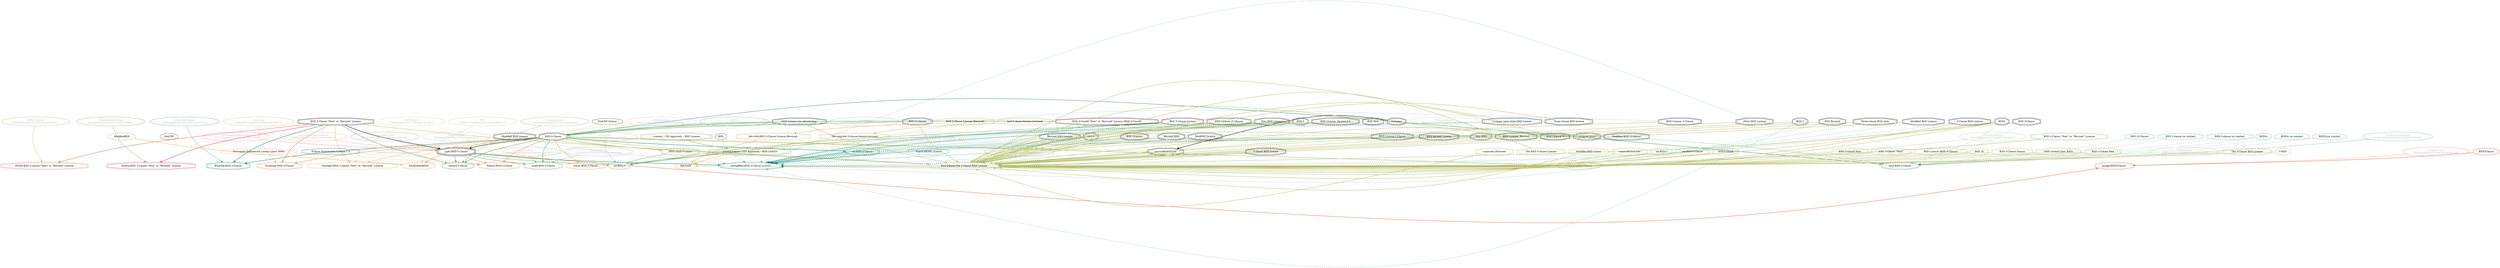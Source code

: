 strict digraph {
    node [shape=box];
    graph [splines=curved];
    518 [label="SPDXLicense\n803e722e6c114264df854935029d644d"
        ,fontcolor=gray
        ,color="#b8bf62"
        ,fillcolor="beige;1"
        ,shape=ellipse];
    519 [label="spdx:BSD-3-Clause"
        ,shape=tripleoctagon];
    520 [label="BSD-3-Clause"
        ,shape=doubleoctagon];
    521 [label="BSD 3-Clause \"New\" or \"Revised\" License"
        ,shape=doubleoctagon];
    3168 [label=NetCDF
         ,shape=octagon];
    3169 [label="NetCDF license"
         ,shape=octagon];
    4928 [label="OSILicense\ne7583f205996dbecff2d2f8ec11d367d"
         ,fontcolor=gray
         ,color="#78ab63"
         ,fillcolor="beige;1"
         ,shape=ellipse];
    4929 [label="osi:BSD-3"
         ,color="#78ab63"
         ,shape=doubleoctagon];
    4930 [label="BSD-3"
         ,shape=doubleoctagon];
    4931 [label="BSD 3-Clause License"
         ,shape=doubleoctagon];
    4932 [label="DEP5:BSD-3-clause"
         ,color="#78ab63"
         ,shape=doubleoctagon];
    4933 [label="Trove:License :: OSI Approved :: BSD License"
         ,color="#78ab63"
         ,shape=doubleoctagon];
    4934 [label="License :: OSI Approved :: BSD License"
         ,color="#78ab63"
         ,shape=doubleoctagon];
    4935 [label="Revised BSD License"
         ,shape=doubleoctagon];
    4936 [label="Modified BSD License"
         ,shape=doubleoctagon];
    4937 [label="New BSD License"
         ,shape=doubleoctagon];
    5500 [label="GoogleLicense\nf28f10d8f2fb41b77b415fc1446b1d84"
         ,fontcolor=gray
         ,color="#e06f45"
         ,fillcolor="beige;1"
         ,shape=ellipse];
    5501 [label="google:BSD3Clause"
         ,color="#e06f45"
         ,shape=doubleoctagon];
    5502 [label=BSD3Clause
         ,color="#e06f45"
         ,shape=doubleoctagon];
    5935 [label=BSD,shape=octagon];
    5977 [label="FedoraEntry\n7be9b88b5be81b9ba2dc97a88cfcb521"
         ,fontcolor=gray
         ,color="#e09d4b"
         ,fillcolor="beige;1"
         ,shape=ellipse];
    5978 [label="Fedora:BSD-3-Clause"
         ,color="#e09d4b"
         ,shape=doubleoctagon];
    5979 [label="BSD License (no advertising)"
         ,shape=doubleoctagon];
    5980 [label="Metasploit Framework License (post 2006)"
         ,color="#e09d4b"
         ,shape=octagon];
    5981 [label="Eclipse Distribution License 1.0"
         ,shape=octagon];
    8779 [label="BlueOakCouncil\nca08ba6bfd29fb3db0c22b169475474c"
         ,fontcolor=gray
         ,color="#00876c"
         ,fillcolor="beige;1"
         ,shape=ellipse];
    8780 [label="BlueOak:BSD-3-Clause"
         ,color="#00876c"
         ,shape=doubleoctagon];
    9772 [label="OSADLRule\n61ea42fd0e80f16dd345e96e69b3cb78"
         ,fontcolor=gray
         ,color="#58a066"
         ,fillcolor="beige;1"
         ,shape=ellipse];
    9773 [label="osadl:BSD-3-Clause"
         ,color="#58a066"
         ,shape=doubleoctagon];
    9910 [label="OSADLMatrix\n1a10fa1dd11f0c0e594b52285d554edf"
         ,fontcolor=gray
         ,color="#58a066"
         ,fillcolor="beige;1"
         ,shape=ellipse];
    10426 [label="FSF\n8ac60c775fdb892cae2b9ee06688d171"
          ,fontcolor=gray
          ,color="#deb256"
          ,fillcolor="beige;1"
          ,shape=ellipse];
    10427 [label="fsf:ModifiedBSD"
          ,color="#deb256"
          ,shape=doubleoctagon];
    10428 [label=ModifiedBSD
          ,color="#deb256"
          ,shape=doubleoctagon];
    10976 [label="ChooseALicense\nceba2a64f023e0bb3f758c194aebe56e"
          ,fontcolor=gray
          ,color="#58a066"
          ,fillcolor="beige;1"
          ,shape=ellipse];
    10977 [label="cal:bsd-3-clause"
          ,color="#58a066"
          ,shape=doubleoctagon];
    12955 [label="ScancodeData\n8898cd1986367d209cefc7c8a59080a6"
          ,fontcolor=gray
          ,color="#dac767"
          ,fillcolor="beige;1"
          ,shape=ellipse];
    12956 [label="scancode:bsd-new"
          ,shape=doubleoctagon];
    12957 [label="bsd-new"
          ,shape=doubleoctagon];
    26879 [label="Fossology\n5adee599718028b833269b1d814f07a0"
          ,fontcolor=gray
          ,color="#e18745"
          ,fillcolor="beige;1"
          ,shape=ellipse];
    26880 [label="fossology:BSD-3-Clause"
          ,color="#e18745"
          ,shape=doubleoctagon];
    28346 [label="OKFN\n8dea1cf49ca46395a559a5ab499d23ba"
          ,fontcolor=gray
          ,color="#379469"
          ,fillcolor="beige;1"
          ,shape=ellipse];
    28347 [label="BSD 3-Clause \"New\" or \"Revised\" License (BSD-3-Clause)"
          ,shape=doubleoctagon];
    28619 [label="OrtLicenseCategorization\n7077c53aba646c8bde4b2f1850c760ff"
          ,fontcolor=gray
          ,color="#dc574a"
          ,fillcolor="beige;1"
          ,shape=ellipse];
    35472 [label="OrtLicenseCategorization\nf93ff0fdd8a0827196614d480afe5639"
          ,fontcolor=gray
          ,color="#e18745"
          ,fillcolor="beige;1"
          ,shape=ellipse];
    36560 [label="CavilLicenseChange\n47d94cb0942906a98d7e4ea6324850fb"
          ,fontcolor=gray
          ,color="#379469"
          ,fillcolor="beige;1"
          ,shape=ellipse];
    36561 [label="cavil:BSD-3-Clause"
          ,color="#379469"
          ,shape=doubleoctagon];
    36562 [label="BSD (3-Clause)"
          ,color="#379469"
          ,shape=octagon];
    36563 [label="BSD 3-Clause"
          ,shape=doubleoctagon];
    36564 [label="BSD 3-clause (or similar)"
          ,color="#379469"
          ,shape=octagon];
    36565 [label="BSD-3-clause (or similar)"
          ,color="#379469"
          ,shape=octagon];
    36566 [label=BSD3
          ,shape=doubleoctagon];
    36567 [label=BSD3c
          ,color="#379469"
          ,shape=octagon];
    36568 [label="BSD3c (or similar)"
          ,color="#379469"
          ,shape=octagon];
    36569 [label="BSD3c(or similar)"
          ,color="#379469"
          ,shape=octagon];
    39366 [label="MetaeffektLicense\naa40973e31efa9e5e94b3bb8ad8bb963"
          ,fontcolor=gray
          ,color="#00876c"
          ,fillcolor="beige;1"
          ,shape=ellipse];
    39367 [label="metaeffekt:BSD 3-Clause License"
          ,color="#00876c"
          ,shape=doubleoctagon];
    39368 [label="3-Clause BSD License"
          ,shape=doubleoctagon];
    39369 [label="3-clause BSD"
          ,shape=doubleoctagon];
    39370 [label="Three-clause BSD-style"
          ,shape=doubleoctagon];
    39371 [label=bsd_3
          ,shape=doubleoctagon];
    39372 [label="Modified BSD Licence"
          ,shape=doubleoctagon];
    39373 [label="Modified BSD (3-clause)"
          ,shape=doubleoctagon];
    39374 [label="BSD New"
          ,shape=doubleoctagon];
    39375 [label="New BSD"
          ,shape=doubleoctagon];
    39376 [label="(New) BSD License"
          ,shape=doubleoctagon];
    39377 [label="Revised BSD"
          ,shape=doubleoctagon];
    39378 [label="3-clause (new-style) BSD license"
          ,shape=doubleoctagon];
    39379 [label="BSD (3-point)"
          ,shape=doubleoctagon];
    39380 [label="BSD 3"
          ,shape=doubleoctagon];
    39381 [label="BSD Licence 3"
          ,shape=doubleoctagon];
    39382 [label="BSD License (3-Clause)"
          ,shape=doubleoctagon];
    39383 [label="BSD License 3 Clause"
          ,shape=doubleoctagon];
    39384 [label="BSD License, 3-Clause"
          ,shape=doubleoctagon];
    39385 [label="BSD License, Revised"
          ,shape=doubleoctagon];
    39386 [label="BSD License, Version 3.0"
          ,shape=doubleoctagon];
    39387 [label="BSD revised License"
          ,shape=doubleoctagon];
    39388 [label="BSD Revised"
          ,shape=doubleoctagon];
    39389 [label="NewBSD Licence"
          ,shape=doubleoctagon];
    39390 [label="Three clause BSD license"
          ,shape=doubleoctagon];
    39391 [label="TinySCHEME License"
          ,color="#00876c"
          ,shape=octagon];
    39392 [label="3 clause BSD license"
          ,shape=doubleoctagon];
    39393 [label="osi:BSD-3-Clause"
          ,color="#00876c"
          ,shape=doubleoctagon];
    50060 [label="HermineLicense\nee2a5ce1f3c5ad43058f5765a5d61382"
          ,fontcolor=gray
          ,color="#dc574a"
          ,fillcolor="beige;1"
          ,shape=ellipse];
    50223 [label="WarprLicense\n76a99aaa775159fec778e78ef5ce5b2c"
          ,fontcolor=gray
          ,color="#e09d4b"
          ,fillcolor="beige;1"
          ,shape=ellipse];
    50224 [label="warpr:BSD-3-Clause"
          ,color="#e09d4b"
          ,shape=doubleoctagon];
    50450 [label="FossLicense\nf29dccc4a91340a826de755c7d16dcd7"
          ,fontcolor=gray
          ,color="#b8bf62"
          ,fillcolor="beige;1"
          ,shape=ellipse];
    50451 [label="foss-license:The 3-Clause BSD License"
          ,color="#b8bf62"
          ,shape=doubleoctagon];
    50452 [label="The 3-Clause BSD License"
          ,color="#b8bf62"
          ,shape=doubleoctagon];
    50453 [label="3-BSD"
          ,color="#b8bf62"
          ,shape=doubleoctagon];
    50454 [label="BSD (3 clause)"
          ,shape=doubleoctagon];
    50455 [label="scancode://bsd-new"
          ,color="#b8bf62"
          ,shape=doubleoctagon];
    50456 [label="The BSD-3-clause License"
          ,color="#b8bf62"
          ,shape=doubleoctagon];
    50457 [label="Modified BSD Licens"
          ,color="#b8bf62"
          ,shape=doubleoctagon];
    50458 [label="scancode:bsd-new"
          ,color="#b8bf62"
          ,shape=doubleoctagon];
    50459 [label="osi:BSD-3"
          ,color="#b8bf62"
          ,shape=doubleoctagon];
    50460 [label="osi:BSD-3-Clause"
          ,color="#b8bf62"
          ,shape=doubleoctagon];
    50461 [label="BSD3-clause"
          ,color="#b8bf62"
          ,shape=doubleoctagon];
    50462 [label="BSD-3-clause New"
          ,color="#b8bf62"
          ,shape=doubleoctagon];
    50463 [label="BSD 3-Clause \"New\""
          ,color="#b8bf62"
          ,shape=doubleoctagon];
    50464 [label="BSD License (BSD-3-Clause)"
          ,color="#b8bf62"
          ,shape=doubleoctagon];
    50465 [label="BSD 3C"
          ,color="#b8bf62"
          ,shape=doubleoctagon];
    50466 [label="BSD-3-Clause license"
          ,color="#b8bf62"
          ,shape=doubleoctagon];
    50467 [label="BSD License (new BSD)"
          ,color="#b8bf62"
          ,shape=doubleoctagon];
    50468 [label="BSD 3-Clause New"
          ,color="#b8bf62"
          ,shape=doubleoctagon];
    51051 [label="FOSSLight\n77bca45c8df764e77c6eeff8142799cd"
          ,fontcolor=gray
          ,color="#dac767"
          ,fillcolor="beige;1"
          ,shape=ellipse];
    51052 [label="fosslight:BSD 3-clause \"New\" or \"Revised\" License"
          ,color="#dac767"
          ,shape=doubleoctagon];
    51354 [label="HitachiOpenLicense\nb6aa8f5237bd973c5f14703a57fbaad1"
          ,fontcolor=gray
          ,color="#d43d51"
          ,fillcolor="beige;1"
          ,shape=ellipse];
    51355 [label="hitachi:BSD 3-Clause \"New\" or \"Revised\" License"
          ,color="#d43d51"
          ,shape=doubleoctagon];
    54345 [label="EclipseLicense\n8c0c75fe6dabaf7d76e596184606fc7f"
          ,fontcolor=gray
          ,color="#98b561"
          ,fillcolor="beige;1"
          ,shape=ellipse];
    54346 [label="eclipse:BSD-3-Clause"
          ,color="#98b561"
          ,shape=doubleoctagon];
    54347 [label="BSD 3-Clause “New” or “Revised” License"
          ,color="#98b561"
          ,shape=doubleoctagon];
    54498 [label="ifrOSS License\ne9990d65ce842d7c9707f7fca39a0e12"
          ,fontcolor=gray
          ,color="#e06f45"
          ,fillcolor="beige;1"
          ,shape=ellipse];
    54499 [label="ifrOSS:BSD 3-clause \"New\" or \"Revised\" License"
          ,color="#e06f45"
          ,shape=doubleoctagon];
    56149 [label="TLDRNaming\n27ce4cebbf688cb5a4efbe7649f4f888"
          ,fontcolor=gray
          ,color="#deb256"
          ,fillcolor="beige;1"
          ,shape=ellipse];
    56150 [label="tldr:bsd3"
          ,color="#deb256"
          ,shape=doubleoctagon];
    56151 [label="tldr-slug:bsd-3-clause-license-(revised)"
          ,color="#deb256"
          ,shape=doubleoctagon];
    56152 [label="bsd-3-clause-license-(revised)"
          ,color="#deb256"
          ,shape=doubleoctagon];
    56153 [label="tldr-title:BSD 3-Clause License (Revised)"
          ,color="#deb256"
          ,shape=doubleoctagon];
    56154 [label="BSD 3-Clause License (Revised)"
          ,color="#deb256"
          ,shape=doubleoctagon];
    58451 [label="Curation\n928787512490b4c40b8fb9333fbc78d7"
          ,fontcolor=gray
          ,color="#78ab63"
          ,fillcolor="beige;1"
          ,shape=ellipse];
    518 -> 519 [weight=0.5
               ,color="#b8bf62"];
    519 -> 4929 [style=bold
                ,arrowhead=vee
                ,weight=0.7
                ,color="#78ab63"];
    519 -> 5501 [style=bold
                ,arrowhead=vee
                ,weight=0.7
                ,color="#e06f45"];
    519 -> 5978 [style=bold
                ,arrowhead=vee
                ,weight=0.7
                ,color="#e09d4b"];
    519 -> 9773 [style=bold
                ,arrowhead=vee
                ,weight=0.7
                ,color="#58a066"];
    519 -> 10427 [style=dashed
                 ,arrowhead=vee
                 ,weight=0.5
                 ,color="#deb256"];
    519 -> 10977 [style=bold
                 ,arrowhead=vee
                 ,weight=0.7
                 ,color="#58a066"];
    519 -> 39367 [style=bold
                 ,arrowhead=vee
                 ,weight=0.7
                 ,color="#00876c"];
    520 -> 519 [style=bold
               ,arrowhead=vee
               ,weight=0.7];
    520 -> 4932 [style=bold
                ,arrowhead=vee
                ,weight=0.7
                ,color="#78ab63"];
    520 -> 5978 [style=bold
                ,arrowhead=vee
                ,weight=0.7
                ,color="#e09d4b"];
    520 -> 8780 [style=bold
                ,arrowhead=vee
                ,weight=0.7
                ,color="#00876c"];
    520 -> 9773 [style=bold
                ,arrowhead=vee
                ,weight=0.7
                ,color="#58a066"];
    520 -> 10977 [style=bold
                 ,arrowhead=vee
                 ,weight=0.7
                 ,color="#58a066"];
    520 -> 12956 [style=bold
                 ,arrowhead=vee
                 ,weight=0.7
                 ,color="#dac767"];
    520 -> 26880 [style=bold
                 ,arrowhead=vee
                 ,weight=0.7
                 ,color="#e18745"];
    520 -> 36561 [style=bold
                 ,arrowhead=vee
                 ,weight=0.7
                 ,color="#379469"];
    520 -> 36561 [style=bold
                 ,arrowhead=vee
                 ,weight=0.7
                 ,color="#379469"];
    520 -> 39393 [style=bold
                 ,arrowhead=vee
                 ,weight=0.7
                 ,color="#00876c"];
    520 -> 50224 [style=bold
                 ,arrowhead=vee
                 ,weight=0.7
                 ,color="#e09d4b"];
    520 -> 50451 [style=bold
                 ,arrowhead=vee
                 ,weight=0.7
                 ,color="#b8bf62"];
    520 -> 51052 [style=bold
                 ,arrowhead=vee
                 ,weight=0.7
                 ,color="#dac767"];
    520 -> 54346 [style=bold
                 ,arrowhead=vee
                 ,weight=0.7
                 ,color="#98b561"];
    521 -> 519 [style=bold
               ,arrowhead=vee
               ,weight=0.7];
    521 -> 8780 [style=bold
                ,arrowhead=vee
                ,weight=0.7
                ,color="#00876c"];
    521 -> 10977 [style=bold
                 ,arrowhead=vee
                 ,weight=0.7
                 ,color="#58a066"];
    521 -> 26880 [style=bold
                 ,arrowhead=vee
                 ,weight=0.7
                 ,color="#e18745"];
    521 -> 50451 [style=bold
                 ,arrowhead=vee
                 ,weight=0.7
                 ,color="#b8bf62"];
    521 -> 51052 [style=bold
                 ,arrowhead=vee
                 ,weight=0.7
                 ,color="#dac767"];
    521 -> 51355 [style=bold
                 ,arrowhead=vee
                 ,weight=0.7
                 ,color="#d43d51"];
    521 -> 54499 [style=bold
                 ,arrowhead=vee
                 ,weight=0.7
                 ,color="#e06f45"];
    521 -> 54499 [style=bold
                 ,arrowhead=vee
                 ,weight=0.7
                 ,color="#e06f45"];
    3168 -> 5978 [style=dashed
                 ,arrowhead=vee
                 ,weight=0.5
                 ,color="#e09d4b"];
    3169 -> 5978 [style=dashed
                 ,arrowhead=vee
                 ,weight=0.5
                 ,color="#e09d4b"];
    4928 -> 4929 [weight=0.5
                 ,color="#78ab63"];
    4930 -> 4929 [style=bold
                 ,arrowhead=vee
                 ,weight=0.7
                 ,color="#78ab63"];
    4930 -> 36561 [style=dashed
                  ,arrowhead=vee
                  ,weight=0.5
                  ,color="#379469"];
    4930 -> 39367 [style=dashed
                  ,arrowhead=vee
                  ,weight=0.5
                  ,color="#00876c"];
    4930 -> 50451 [style=bold
                  ,arrowhead=vee
                  ,weight=0.7
                  ,color="#b8bf62"];
    4931 -> 4929 [style=bold
                 ,arrowhead=vee
                 ,weight=0.7
                 ,color="#78ab63"];
    4931 -> 39367 [style=bold
                  ,arrowhead=vee
                  ,weight=0.7
                  ,color="#00876c"];
    4931 -> 50451 [style=bold
                  ,arrowhead=vee
                  ,weight=0.7
                  ,color="#b8bf62"];
    4932 -> 4929 [style=bold
                 ,arrowhead=vee
                 ,weight=0.7
                 ,color="#78ab63"];
    4933 -> 4929 [style=bold
                 ,arrowhead=vee
                 ,weight=0.7
                 ,color="#78ab63"];
    4934 -> 4933 [style=bold
                 ,arrowhead=vee
                 ,weight=0.7
                 ,color="#78ab63"];
    4935 -> 4929 [style=dashed
                 ,arrowhead=vee
                 ,weight=0.5
                 ,color="#78ab63"];
    4935 -> 50451 [style=bold
                  ,arrowhead=vee
                  ,weight=0.7
                  ,color="#b8bf62"];
    4936 -> 4929 [style=dashed
                 ,arrowhead=vee
                 ,weight=0.5
                 ,color="#78ab63"];
    4936 -> 10427 [style=bold
                  ,arrowhead=vee
                  ,weight=0.7
                  ,color="#deb256"];
    4936 -> 10977 [style=dashed
                  ,arrowhead=vee
                  ,weight=0.5
                  ,color="#58a066"];
    4936 -> 39367 [style=dashed
                  ,arrowhead=vee
                  ,weight=0.5
                  ,color="#00876c"];
    4936 -> 50451 [style=bold
                  ,arrowhead=vee
                  ,weight=0.7
                  ,color="#b8bf62"];
    4937 -> 4929 [style=dashed
                 ,arrowhead=vee
                 ,weight=0.5
                 ,color="#78ab63"];
    4937 -> 36561 [style=dashed
                  ,arrowhead=vee
                  ,weight=0.5
                  ,color="#379469"];
    4937 -> 39367 [style=dashed
                  ,arrowhead=vee
                  ,weight=0.5
                  ,color="#00876c"];
    4937 -> 50451 [style=bold
                  ,arrowhead=vee
                  ,weight=0.7
                  ,color="#b8bf62"];
    5500 -> 5501 [weight=0.5
                 ,color="#e06f45"];
    5502 -> 5501 [style=bold
                 ,arrowhead=vee
                 ,weight=0.7
                 ,color="#e06f45"];
    5935 -> 5978 [style=dashed
                 ,arrowhead=vee
                 ,weight=0.5
                 ,color="#e09d4b"];
    5935 -> 39367 [style=dashed
                  ,arrowhead=vee
                  ,weight=0.5
                  ,color="#00876c"];
    5977 -> 5978 [weight=0.5
                 ,color="#e09d4b"];
    5979 -> 520 [style=bold
                ,arrowhead=vee
                ,weight=0.7
                ,color="#78ab63"];
    5979 -> 5978 [style=dashed
                 ,arrowhead=vee
                 ,weight=0.5
                 ,color="#e09d4b"];
    5979 -> 50451 [style=bold
                  ,arrowhead=vee
                  ,weight=0.7
                  ,color="#b8bf62"];
    5980 -> 5978 [style=dashed
                 ,arrowhead=vee
                 ,weight=0.5
                 ,color="#e09d4b"];
    5981 -> 5978 [style=dashed
                 ,arrowhead=vee
                 ,weight=0.5
                 ,color="#e09d4b"];
    8779 -> 8780 [weight=0.5
                 ,color="#00876c"];
    9772 -> 9773 [weight=0.5
                 ,color="#58a066"];
    9910 -> 9773 [weight=0.5
                 ,color="#58a066"];
    10426 -> 10427 [weight=0.5
                   ,color="#deb256"];
    10428 -> 10427 [style=bold
                   ,arrowhead=vee
                   ,weight=0.7
                   ,color="#deb256"];
    10976 -> 10977 [weight=0.5
                   ,color="#58a066"];
    12955 -> 12956 [weight=0.5
                   ,color="#dac767"];
    12956 -> 39367 [style=dashed
                   ,arrowhead=vee
                   ,weight=0.5
                   ,color="#00876c"];
    12956 -> 50451 [style=bold
                   ,arrowhead=vee
                   ,weight=0.7
                   ,color="#b8bf62"];
    12957 -> 12956 [style=bold
                   ,arrowhead=vee
                   ,weight=0.7];
    26879 -> 26880 [weight=0.5
                   ,color="#e18745"];
    28346 -> 520 [weight=0.5
                 ,color="#379469"];
    28347 -> 520 [style=bold
                 ,arrowhead=vee
                 ,weight=0.7
                 ,color="#379469"];
    28347 -> 50451 [style=bold
                   ,arrowhead=vee
                   ,weight=0.7
                   ,color="#b8bf62"];
    28619 -> 519 [weight=0.5
                 ,color="#dc574a"];
    35472 -> 519 [weight=0.5
                 ,color="#e18745"];
    36560 -> 36561 [weight=0.5
                   ,color="#379469"];
    36562 -> 36561 [style=dashed
                   ,arrowhead=vee
                   ,weight=0.5
                   ,color="#379469"];
    36563 -> 36561 [style=dashed
                   ,arrowhead=vee
                   ,weight=0.5
                   ,color="#379469"];
    36563 -> 50451 [style=bold
                   ,arrowhead=vee
                   ,weight=0.7
                   ,color="#b8bf62"];
    36564 -> 36561 [style=dashed
                   ,arrowhead=vee
                   ,weight=0.5
                   ,color="#379469"];
    36565 -> 36561 [style=dashed
                   ,arrowhead=vee
                   ,weight=0.5
                   ,color="#379469"];
    36566 -> 36561 [style=dashed
                   ,arrowhead=vee
                   ,weight=0.5
                   ,color="#379469"];
    36566 -> 39367 [style=dashed
                   ,arrowhead=vee
                   ,weight=0.5
                   ,color="#00876c"];
    36566 -> 50451 [style=bold
                   ,arrowhead=vee
                   ,weight=0.7
                   ,color="#b8bf62"];
    36566 -> 56150 [style=bold
                   ,arrowhead=vee
                   ,weight=0.7
                   ,color="#deb256"];
    36567 -> 36561 [style=dashed
                   ,arrowhead=vee
                   ,weight=0.5
                   ,color="#379469"];
    36568 -> 36561 [style=dashed
                   ,arrowhead=vee
                   ,weight=0.5
                   ,color="#379469"];
    36569 -> 36561 [style=dashed
                   ,arrowhead=vee
                   ,weight=0.5
                   ,color="#379469"];
    39366 -> 39367 [weight=0.5
                   ,color="#00876c"];
    39368 -> 39367 [style=dashed
                   ,arrowhead=vee
                   ,weight=0.5
                   ,color="#00876c"];
    39368 -> 50451 [style=bold
                   ,arrowhead=vee
                   ,weight=0.7
                   ,color="#b8bf62"];
    39369 -> 39367 [style=dashed
                   ,arrowhead=vee
                   ,weight=0.5
                   ,color="#00876c"];
    39369 -> 50451 [style=bold
                   ,arrowhead=vee
                   ,weight=0.7
                   ,color="#b8bf62"];
    39370 -> 39367 [style=dashed
                   ,arrowhead=vee
                   ,weight=0.5
                   ,color="#00876c"];
    39370 -> 50451 [style=bold
                   ,arrowhead=vee
                   ,weight=0.7
                   ,color="#b8bf62"];
    39371 -> 39367 [style=dashed
                   ,arrowhead=vee
                   ,weight=0.5
                   ,color="#00876c"];
    39371 -> 50451 [style=bold
                   ,arrowhead=vee
                   ,weight=0.7
                   ,color="#b8bf62"];
    39372 -> 39367 [style=dashed
                   ,arrowhead=vee
                   ,weight=0.5
                   ,color="#00876c"];
    39372 -> 50451 [style=bold
                   ,arrowhead=vee
                   ,weight=0.7
                   ,color="#b8bf62"];
    39373 -> 39367 [style=dashed
                   ,arrowhead=vee
                   ,weight=0.5
                   ,color="#00876c"];
    39373 -> 50451 [style=bold
                   ,arrowhead=vee
                   ,weight=0.7
                   ,color="#b8bf62"];
    39374 -> 39367 [style=dashed
                   ,arrowhead=vee
                   ,weight=0.5
                   ,color="#00876c"];
    39374 -> 50451 [style=bold
                   ,arrowhead=vee
                   ,weight=0.7
                   ,color="#b8bf62"];
    39375 -> 39367 [style=dashed
                   ,arrowhead=vee
                   ,weight=0.5
                   ,color="#00876c"];
    39375 -> 50451 [style=bold
                   ,arrowhead=vee
                   ,weight=0.7
                   ,color="#b8bf62"];
    39376 -> 39367 [style=dashed
                   ,arrowhead=vee
                   ,weight=0.5
                   ,color="#00876c"];
    39376 -> 50451 [style=bold
                   ,arrowhead=vee
                   ,weight=0.7
                   ,color="#b8bf62"];
    39377 -> 39367 [style=dashed
                   ,arrowhead=vee
                   ,weight=0.5
                   ,color="#00876c"];
    39377 -> 50451 [style=bold
                   ,arrowhead=vee
                   ,weight=0.7
                   ,color="#b8bf62"];
    39378 -> 39367 [style=dashed
                   ,arrowhead=vee
                   ,weight=0.5
                   ,color="#00876c"];
    39378 -> 50451 [style=bold
                   ,arrowhead=vee
                   ,weight=0.7
                   ,color="#b8bf62"];
    39379 -> 39367 [style=dashed
                   ,arrowhead=vee
                   ,weight=0.5
                   ,color="#00876c"];
    39379 -> 50451 [style=bold
                   ,arrowhead=vee
                   ,weight=0.7
                   ,color="#b8bf62"];
    39380 -> 39367 [style=dashed
                   ,arrowhead=vee
                   ,weight=0.5
                   ,color="#00876c"];
    39380 -> 50451 [style=bold
                   ,arrowhead=vee
                   ,weight=0.7
                   ,color="#b8bf62"];
    39381 -> 39367 [style=dashed
                   ,arrowhead=vee
                   ,weight=0.5
                   ,color="#00876c"];
    39381 -> 50451 [style=bold
                   ,arrowhead=vee
                   ,weight=0.7
                   ,color="#b8bf62"];
    39382 -> 39367 [style=dashed
                   ,arrowhead=vee
                   ,weight=0.5
                   ,color="#00876c"];
    39382 -> 50451 [style=bold
                   ,arrowhead=vee
                   ,weight=0.7
                   ,color="#b8bf62"];
    39383 -> 39367 [style=dashed
                   ,arrowhead=vee
                   ,weight=0.5
                   ,color="#00876c"];
    39383 -> 50451 [style=bold
                   ,arrowhead=vee
                   ,weight=0.7
                   ,color="#b8bf62"];
    39384 -> 39367 [style=dashed
                   ,arrowhead=vee
                   ,weight=0.5
                   ,color="#00876c"];
    39384 -> 50451 [style=bold
                   ,arrowhead=vee
                   ,weight=0.7
                   ,color="#b8bf62"];
    39385 -> 39367 [style=dashed
                   ,arrowhead=vee
                   ,weight=0.5
                   ,color="#00876c"];
    39385 -> 50451 [style=bold
                   ,arrowhead=vee
                   ,weight=0.7
                   ,color="#b8bf62"];
    39386 -> 39367 [style=dashed
                   ,arrowhead=vee
                   ,weight=0.5
                   ,color="#00876c"];
    39386 -> 50451 [style=bold
                   ,arrowhead=vee
                   ,weight=0.7
                   ,color="#b8bf62"];
    39387 -> 39367 [style=dashed
                   ,arrowhead=vee
                   ,weight=0.5
                   ,color="#00876c"];
    39387 -> 50451 [style=bold
                   ,arrowhead=vee
                   ,weight=0.7
                   ,color="#b8bf62"];
    39388 -> 39367 [style=dashed
                   ,arrowhead=vee
                   ,weight=0.5
                   ,color="#00876c"];
    39388 -> 50451 [style=bold
                   ,arrowhead=vee
                   ,weight=0.7
                   ,color="#b8bf62"];
    39389 -> 39367 [style=dashed
                   ,arrowhead=vee
                   ,weight=0.5
                   ,color="#00876c"];
    39389 -> 50451 [style=bold
                   ,arrowhead=vee
                   ,weight=0.7
                   ,color="#b8bf62"];
    39390 -> 39367 [style=dashed
                   ,arrowhead=vee
                   ,weight=0.5
                   ,color="#00876c"];
    39390 -> 50451 [style=bold
                   ,arrowhead=vee
                   ,weight=0.7
                   ,color="#b8bf62"];
    39391 -> 39367 [style=dashed
                   ,arrowhead=vee
                   ,weight=0.5
                   ,color="#00876c"];
    39392 -> 39367 [style=dashed
                   ,arrowhead=vee
                   ,weight=0.5
                   ,color="#00876c"];
    39392 -> 50451 [style=bold
                   ,arrowhead=vee
                   ,weight=0.7
                   ,color="#b8bf62"];
    39393 -> 39367 [style=dashed
                   ,arrowhead=vee
                   ,weight=0.5
                   ,color="#00876c"];
    50060 -> 519 [weight=0.5
                 ,color="#dc574a"];
    50223 -> 50224 [weight=0.5
                   ,color="#e09d4b"];
    50450 -> 50451 [weight=0.5
                   ,color="#b8bf62"];
    50452 -> 50451 [style=bold
                   ,arrowhead=vee
                   ,weight=0.7
                   ,color="#b8bf62"];
    50453 -> 50451 [style=bold
                   ,arrowhead=vee
                   ,weight=0.7
                   ,color="#b8bf62"];
    50454 -> 520 [style=bold
                 ,arrowhead=vee
                 ,weight=0.7
                 ,color="#78ab63"];
    50454 -> 50451 [style=bold
                   ,arrowhead=vee
                   ,weight=0.7
                   ,color="#b8bf62"];
    50455 -> 50451 [style=bold
                   ,arrowhead=vee
                   ,weight=0.7
                   ,color="#b8bf62"];
    50456 -> 50451 [style=bold
                   ,arrowhead=vee
                   ,weight=0.7
                   ,color="#b8bf62"];
    50457 -> 50451 [style=bold
                   ,arrowhead=vee
                   ,weight=0.7
                   ,color="#b8bf62"];
    50458 -> 50451 [style=bold
                   ,arrowhead=vee
                   ,weight=0.7
                   ,color="#b8bf62"];
    50459 -> 50451 [style=bold
                   ,arrowhead=vee
                   ,weight=0.7
                   ,color="#b8bf62"];
    50460 -> 50451 [style=bold
                   ,arrowhead=vee
                   ,weight=0.7
                   ,color="#b8bf62"];
    50461 -> 50451 [style=bold
                   ,arrowhead=vee
                   ,weight=0.7
                   ,color="#b8bf62"];
    50462 -> 50451 [style=bold
                   ,arrowhead=vee
                   ,weight=0.7
                   ,color="#b8bf62"];
    50463 -> 50451 [style=bold
                   ,arrowhead=vee
                   ,weight=0.7
                   ,color="#b8bf62"];
    50464 -> 50451 [style=bold
                   ,arrowhead=vee
                   ,weight=0.7
                   ,color="#b8bf62"];
    50465 -> 50451 [style=bold
                   ,arrowhead=vee
                   ,weight=0.7
                   ,color="#b8bf62"];
    50466 -> 50451 [style=bold
                   ,arrowhead=vee
                   ,weight=0.7
                   ,color="#b8bf62"];
    50467 -> 50451 [style=bold
                   ,arrowhead=vee
                   ,weight=0.7
                   ,color="#b8bf62"];
    50468 -> 50451 [style=bold
                   ,arrowhead=vee
                   ,weight=0.7
                   ,color="#b8bf62"];
    51051 -> 51052 [weight=0.5
                   ,color="#dac767"];
    51354 -> 51355 [weight=0.5
                   ,color="#d43d51"];
    54345 -> 54346 [weight=0.5
                   ,color="#98b561"];
    54347 -> 54346 [style=bold
                   ,arrowhead=vee
                   ,weight=0.7
                   ,color="#98b561"];
    54498 -> 54499 [weight=0.5
                   ,color="#e06f45"];
    56149 -> 56150 [weight=0.5
                   ,color="#deb256"];
    56151 -> 56150 [style=bold
                   ,arrowhead=vee
                   ,weight=0.7
                   ,color="#deb256"];
    56152 -> 56151 [style=bold
                   ,arrowhead=vee
                   ,weight=0.7
                   ,color="#deb256"];
    56153 -> 56150 [style=bold
                   ,arrowhead=vee
                   ,weight=0.7
                   ,color="#deb256"];
    56154 -> 56153 [style=bold
                   ,arrowhead=vee
                   ,weight=0.7
                   ,color="#deb256"];
    58451 -> 520 [weight=0.5
                 ,color="#78ab63"];
}
